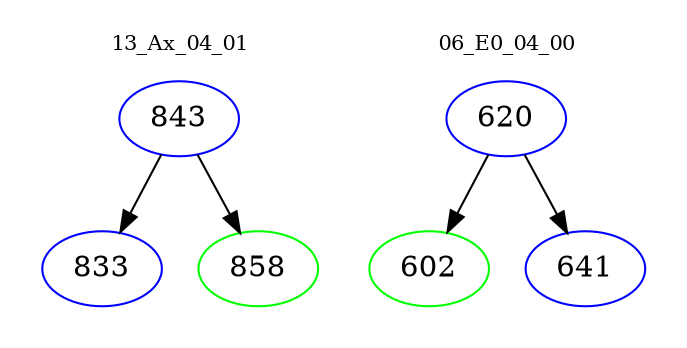 digraph{
subgraph cluster_0 {
color = white
label = "13_Ax_04_01";
fontsize=10;
T0_843 [label="843", color="blue"]
T0_843 -> T0_833 [color="black"]
T0_833 [label="833", color="blue"]
T0_843 -> T0_858 [color="black"]
T0_858 [label="858", color="green"]
}
subgraph cluster_1 {
color = white
label = "06_E0_04_00";
fontsize=10;
T1_620 [label="620", color="blue"]
T1_620 -> T1_602 [color="black"]
T1_602 [label="602", color="green"]
T1_620 -> T1_641 [color="black"]
T1_641 [label="641", color="blue"]
}
}

